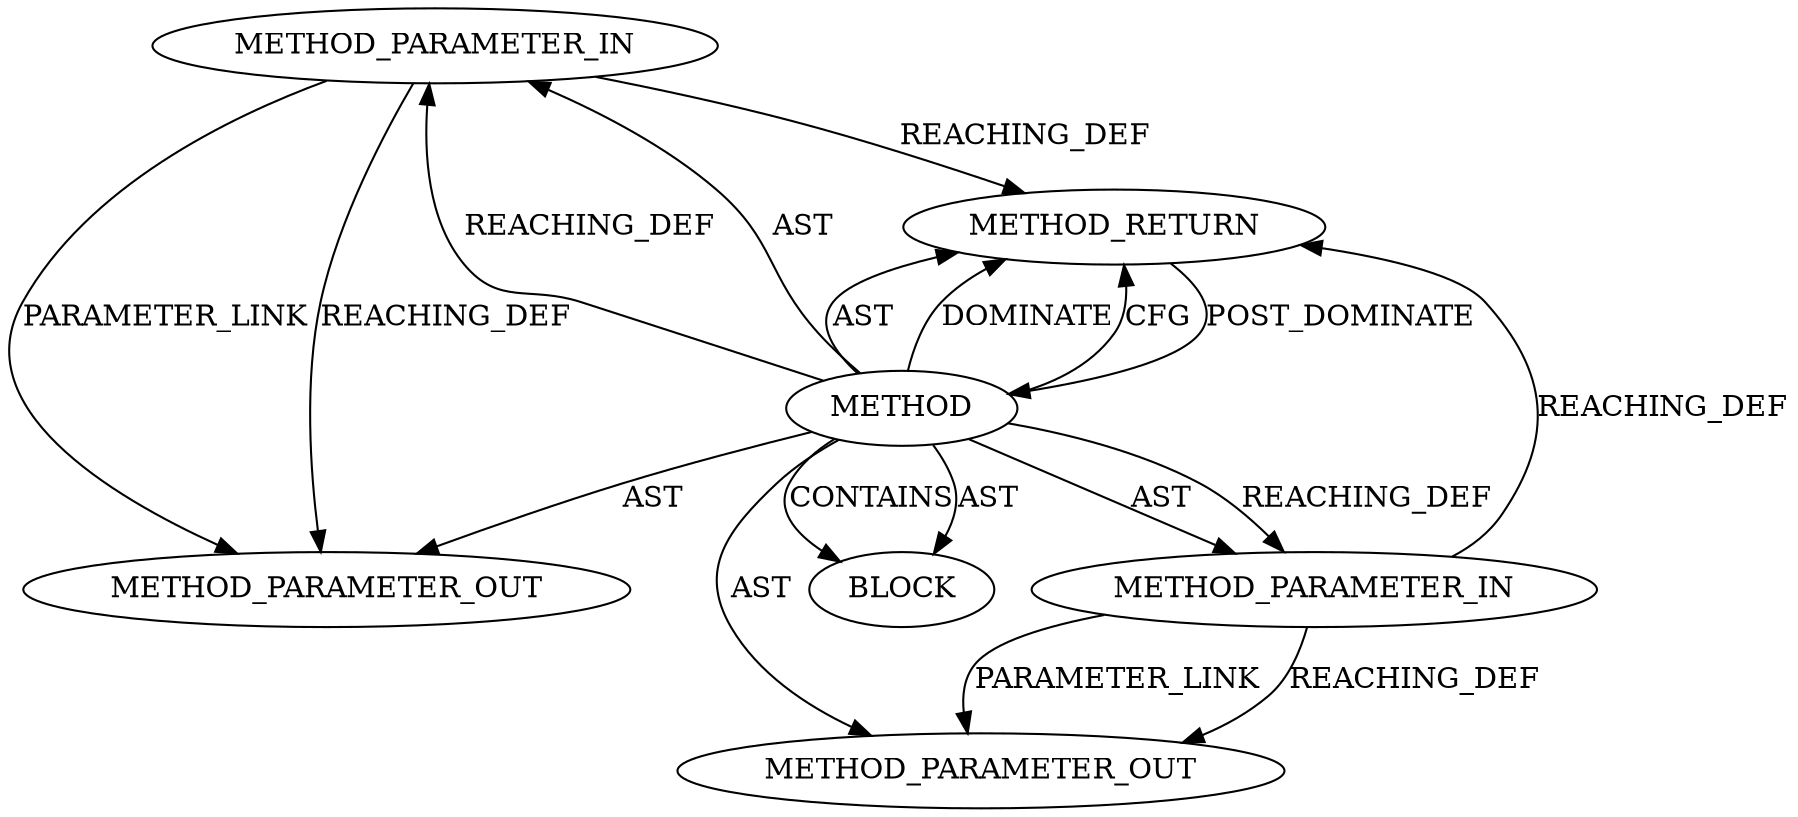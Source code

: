 digraph {
  19666 [label=METHOD_PARAMETER_IN ORDER=2 CODE="p2" IS_VARIADIC=false TYPE_FULL_NAME="ANY" EVALUATION_STRATEGY="BY_VALUE" INDEX=2 NAME="p2"]
  19665 [label=METHOD_PARAMETER_IN ORDER=1 CODE="p1" IS_VARIADIC=false TYPE_FULL_NAME="ANY" EVALUATION_STRATEGY="BY_VALUE" INDEX=1 NAME="p1"]
  21875 [label=METHOD_PARAMETER_OUT ORDER=1 CODE="p1" IS_VARIADIC=false TYPE_FULL_NAME="ANY" EVALUATION_STRATEGY="BY_VALUE" INDEX=1 NAME="p1"]
  19664 [label=METHOD AST_PARENT_TYPE="NAMESPACE_BLOCK" AST_PARENT_FULL_NAME="<global>" ORDER=0 CODE="<empty>" FULL_NAME="void.enter_memory_pressure" IS_EXTERNAL=true FILENAME="<empty>" SIGNATURE="" NAME="enter_memory_pressure"]
  21876 [label=METHOD_PARAMETER_OUT ORDER=2 CODE="p2" IS_VARIADIC=false TYPE_FULL_NAME="ANY" EVALUATION_STRATEGY="BY_VALUE" INDEX=2 NAME="p2"]
  19667 [label=BLOCK ORDER=1 ARGUMENT_INDEX=1 CODE="<empty>" TYPE_FULL_NAME="ANY"]
  19668 [label=METHOD_RETURN ORDER=2 CODE="RET" TYPE_FULL_NAME="ANY" EVALUATION_STRATEGY="BY_VALUE"]
  19664 -> 19665 [label=AST ]
  19664 -> 19667 [label=CONTAINS ]
  19664 -> 19668 [label=AST ]
  19666 -> 19668 [label=REACHING_DEF VARIABLE="p2"]
  19664 -> 19666 [label=REACHING_DEF VARIABLE=""]
  19665 -> 21875 [label=REACHING_DEF VARIABLE="p1"]
  19664 -> 19665 [label=REACHING_DEF VARIABLE=""]
  19664 -> 21876 [label=AST ]
  19665 -> 19668 [label=REACHING_DEF VARIABLE="p1"]
  19666 -> 21876 [label=REACHING_DEF VARIABLE="p2"]
  19664 -> 19666 [label=AST ]
  19664 -> 19668 [label=DOMINATE ]
  19666 -> 21876 [label=PARAMETER_LINK ]
  19664 -> 19668 [label=CFG ]
  19668 -> 19664 [label=POST_DOMINATE ]
  19664 -> 21875 [label=AST ]
  19665 -> 21875 [label=PARAMETER_LINK ]
  19664 -> 19667 [label=AST ]
}
